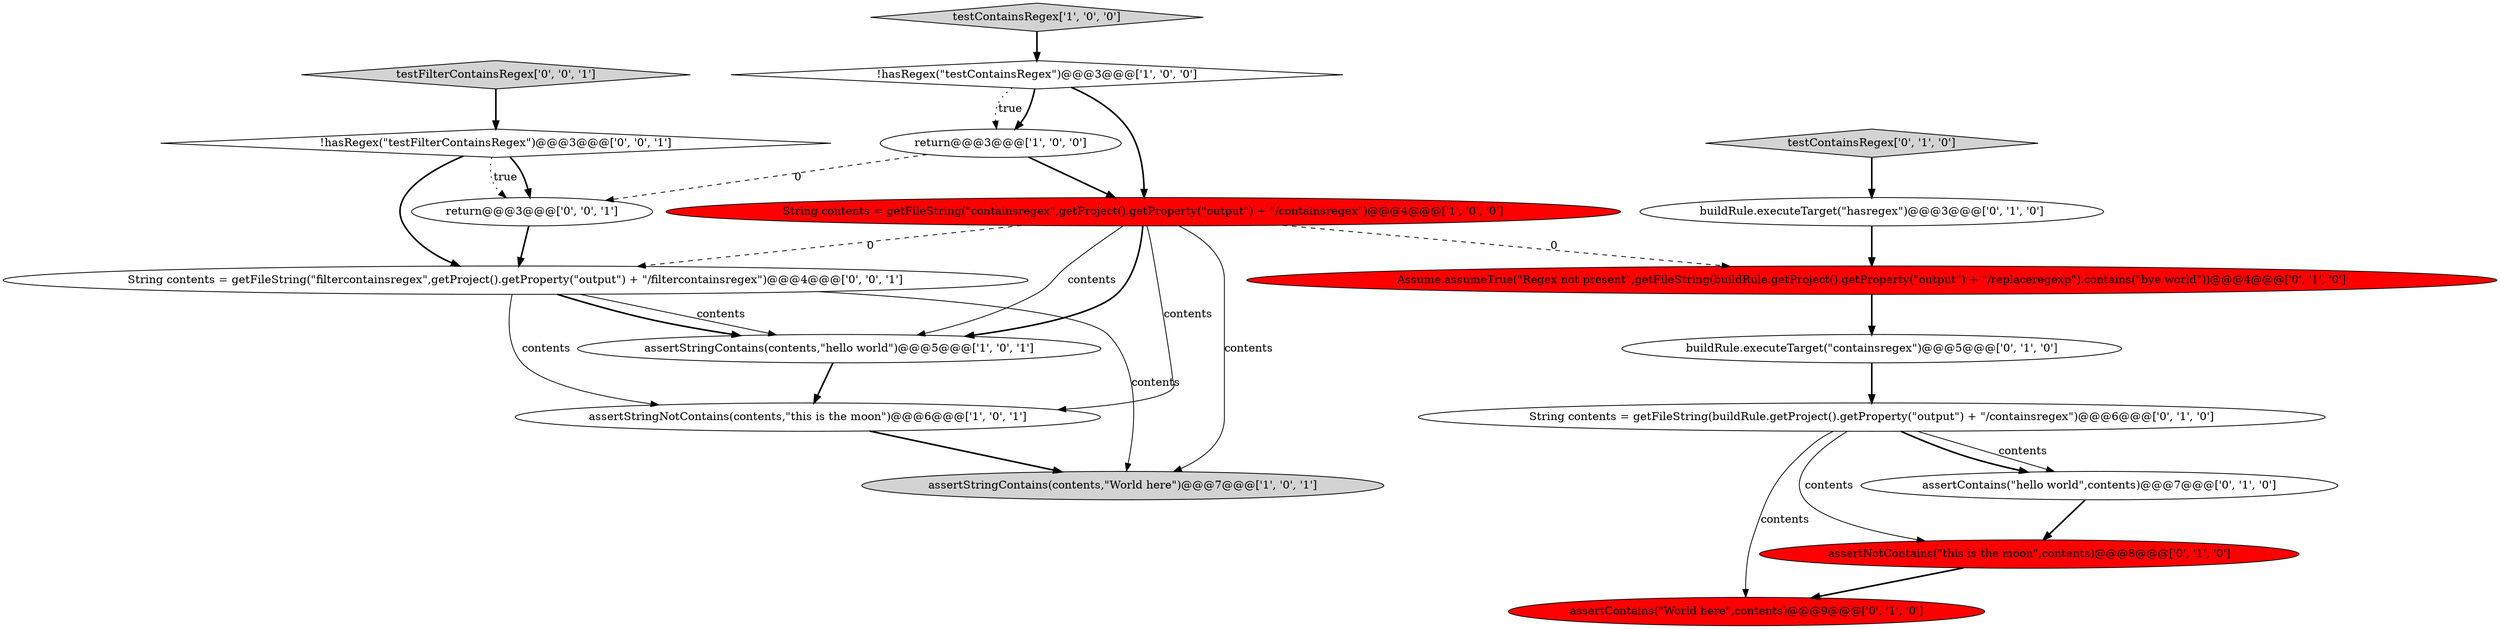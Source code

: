 digraph {
15 [style = filled, label = "String contents = getFileString(\"filtercontainsregex\",getProject().getProperty(\"output\") + \"/filtercontainsregex\")@@@4@@@['0', '0', '1']", fillcolor = white, shape = ellipse image = "AAA0AAABBB3BBB"];
5 [style = filled, label = "return@@@3@@@['1', '0', '0']", fillcolor = white, shape = ellipse image = "AAA0AAABBB1BBB"];
7 [style = filled, label = "assertContains(\"hello world\",contents)@@@7@@@['0', '1', '0']", fillcolor = white, shape = ellipse image = "AAA0AAABBB2BBB"];
8 [style = filled, label = "assertNotContains(\"this is the moon\",contents)@@@8@@@['0', '1', '0']", fillcolor = red, shape = ellipse image = "AAA1AAABBB2BBB"];
4 [style = filled, label = "assertStringNotContains(contents,\"this is the moon\")@@@6@@@['1', '0', '1']", fillcolor = white, shape = ellipse image = "AAA0AAABBB1BBB"];
9 [style = filled, label = "buildRule.executeTarget(\"hasregex\")@@@3@@@['0', '1', '0']", fillcolor = white, shape = ellipse image = "AAA0AAABBB2BBB"];
12 [style = filled, label = "Assume.assumeTrue(\"Regex not present\",getFileString(buildRule.getProject().getProperty(\"output\") + \"/replaceregexp\").contains(\"bye world\"))@@@4@@@['0', '1', '0']", fillcolor = red, shape = ellipse image = "AAA1AAABBB2BBB"];
13 [style = filled, label = "buildRule.executeTarget(\"containsregex\")@@@5@@@['0', '1', '0']", fillcolor = white, shape = ellipse image = "AAA0AAABBB2BBB"];
1 [style = filled, label = "!hasRegex(\"testContainsRegex\")@@@3@@@['1', '0', '0']", fillcolor = white, shape = diamond image = "AAA0AAABBB1BBB"];
2 [style = filled, label = "assertStringContains(contents,\"World here\")@@@7@@@['1', '0', '1']", fillcolor = lightgray, shape = ellipse image = "AAA0AAABBB1BBB"];
0 [style = filled, label = "assertStringContains(contents,\"hello world\")@@@5@@@['1', '0', '1']", fillcolor = white, shape = ellipse image = "AAA0AAABBB1BBB"];
16 [style = filled, label = "!hasRegex(\"testFilterContainsRegex\")@@@3@@@['0', '0', '1']", fillcolor = white, shape = diamond image = "AAA0AAABBB3BBB"];
10 [style = filled, label = "assertContains(\"World here\",contents)@@@9@@@['0', '1', '0']", fillcolor = red, shape = ellipse image = "AAA1AAABBB2BBB"];
3 [style = filled, label = "String contents = getFileString(\"containsregex\",getProject().getProperty(\"output\") + \"/containsregex\")@@@4@@@['1', '0', '0']", fillcolor = red, shape = ellipse image = "AAA1AAABBB1BBB"];
18 [style = filled, label = "return@@@3@@@['0', '0', '1']", fillcolor = white, shape = ellipse image = "AAA0AAABBB3BBB"];
6 [style = filled, label = "testContainsRegex['1', '0', '0']", fillcolor = lightgray, shape = diamond image = "AAA0AAABBB1BBB"];
14 [style = filled, label = "String contents = getFileString(buildRule.getProject().getProperty(\"output\") + \"/containsregex\")@@@6@@@['0', '1', '0']", fillcolor = white, shape = ellipse image = "AAA0AAABBB2BBB"];
11 [style = filled, label = "testContainsRegex['0', '1', '0']", fillcolor = lightgray, shape = diamond image = "AAA0AAABBB2BBB"];
17 [style = filled, label = "testFilterContainsRegex['0', '0', '1']", fillcolor = lightgray, shape = diamond image = "AAA0AAABBB3BBB"];
1->5 [style = bold, label=""];
5->3 [style = bold, label=""];
16->15 [style = bold, label=""];
8->10 [style = bold, label=""];
15->4 [style = solid, label="contents"];
16->18 [style = bold, label=""];
3->0 [style = solid, label="contents"];
18->15 [style = bold, label=""];
1->3 [style = bold, label=""];
15->2 [style = solid, label="contents"];
14->7 [style = solid, label="contents"];
4->2 [style = bold, label=""];
14->8 [style = solid, label="contents"];
5->18 [style = dashed, label="0"];
7->8 [style = bold, label=""];
11->9 [style = bold, label=""];
3->0 [style = bold, label=""];
14->7 [style = bold, label=""];
6->1 [style = bold, label=""];
12->13 [style = bold, label=""];
3->2 [style = solid, label="contents"];
14->10 [style = solid, label="contents"];
3->12 [style = dashed, label="0"];
15->0 [style = solid, label="contents"];
0->4 [style = bold, label=""];
15->0 [style = bold, label=""];
3->15 [style = dashed, label="0"];
9->12 [style = bold, label=""];
3->4 [style = solid, label="contents"];
13->14 [style = bold, label=""];
1->5 [style = dotted, label="true"];
17->16 [style = bold, label=""];
16->18 [style = dotted, label="true"];
}

